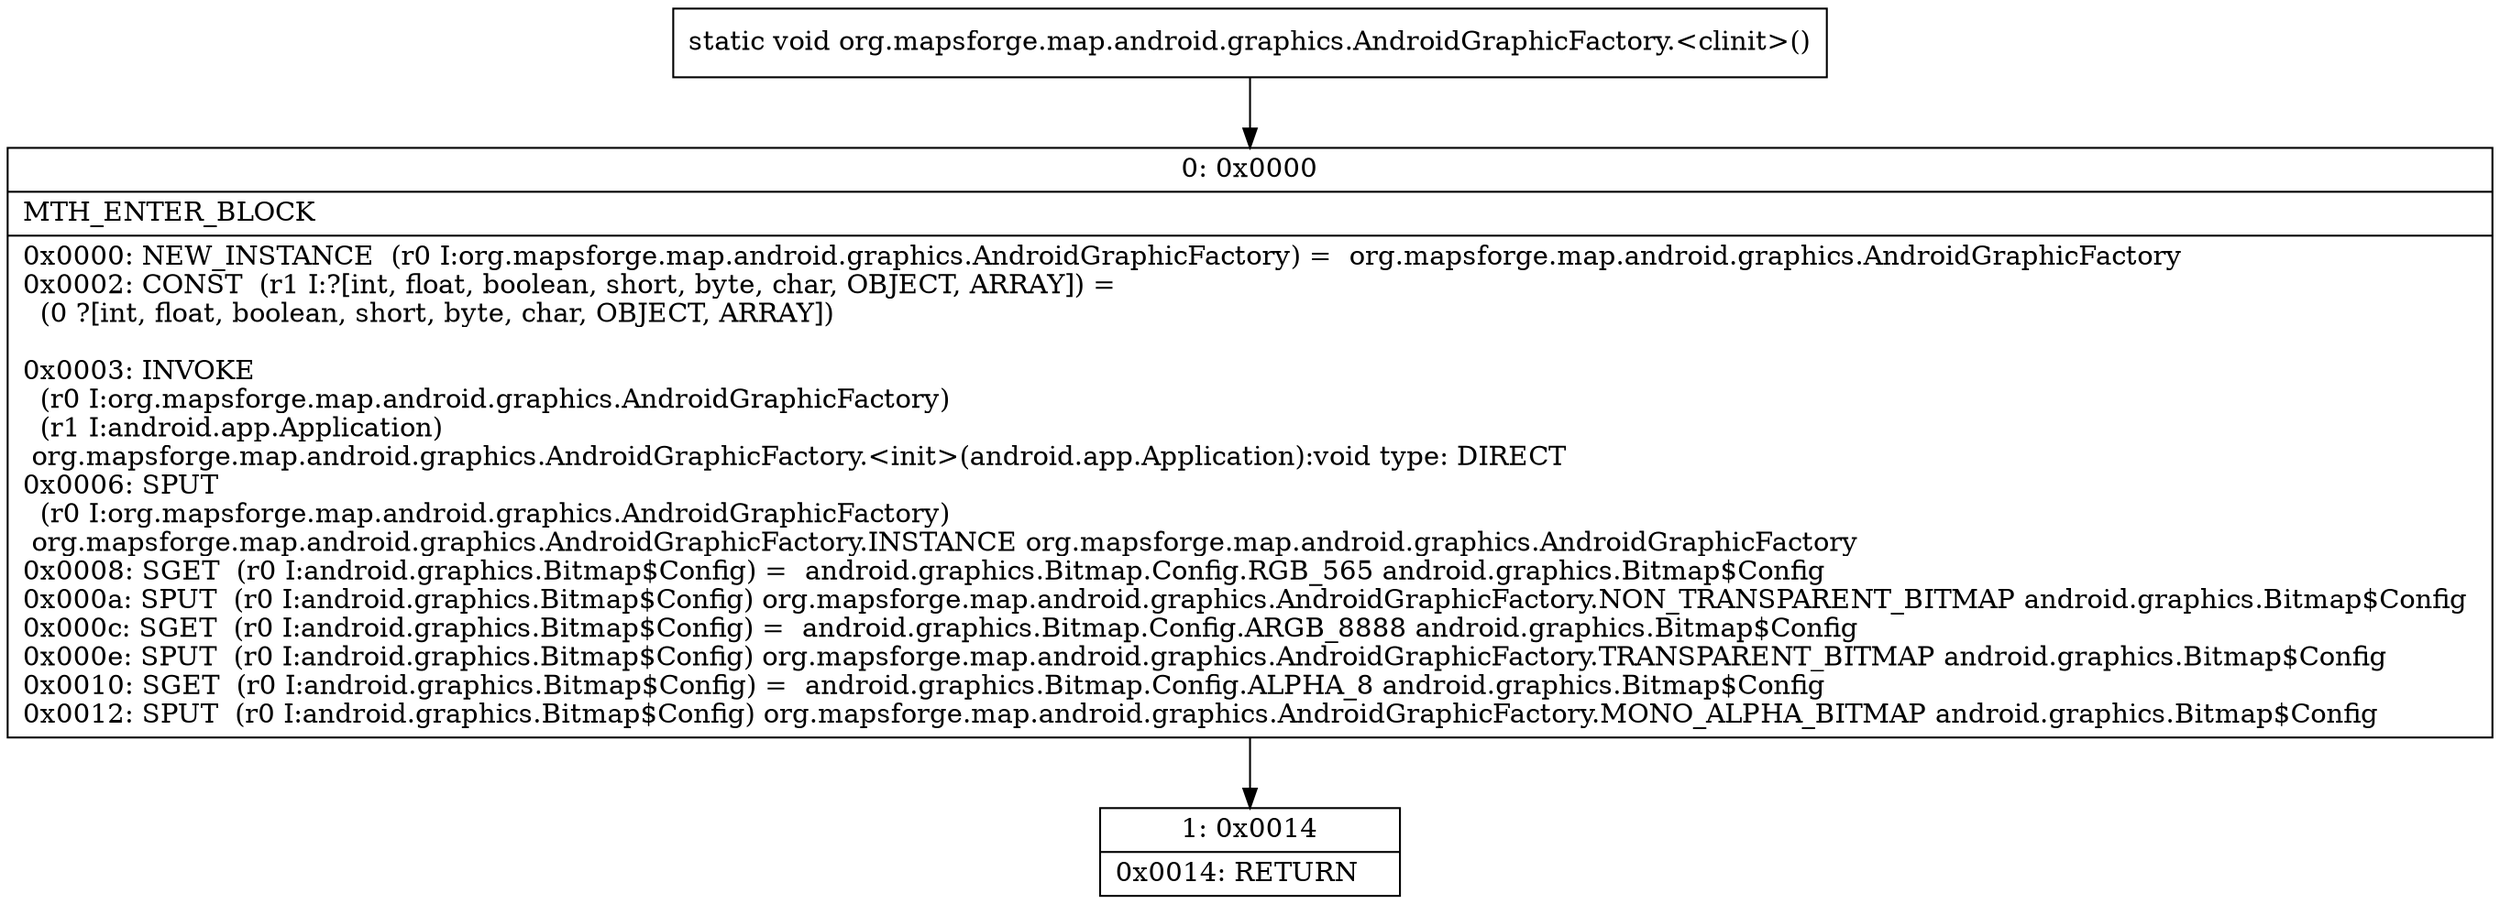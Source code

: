 digraph "CFG fororg.mapsforge.map.android.graphics.AndroidGraphicFactory.\<clinit\>()V" {
Node_0 [shape=record,label="{0\:\ 0x0000|MTH_ENTER_BLOCK\l|0x0000: NEW_INSTANCE  (r0 I:org.mapsforge.map.android.graphics.AndroidGraphicFactory) =  org.mapsforge.map.android.graphics.AndroidGraphicFactory \l0x0002: CONST  (r1 I:?[int, float, boolean, short, byte, char, OBJECT, ARRAY]) = \l  (0 ?[int, float, boolean, short, byte, char, OBJECT, ARRAY])\l \l0x0003: INVOKE  \l  (r0 I:org.mapsforge.map.android.graphics.AndroidGraphicFactory)\l  (r1 I:android.app.Application)\l org.mapsforge.map.android.graphics.AndroidGraphicFactory.\<init\>(android.app.Application):void type: DIRECT \l0x0006: SPUT  \l  (r0 I:org.mapsforge.map.android.graphics.AndroidGraphicFactory)\l org.mapsforge.map.android.graphics.AndroidGraphicFactory.INSTANCE org.mapsforge.map.android.graphics.AndroidGraphicFactory \l0x0008: SGET  (r0 I:android.graphics.Bitmap$Config) =  android.graphics.Bitmap.Config.RGB_565 android.graphics.Bitmap$Config \l0x000a: SPUT  (r0 I:android.graphics.Bitmap$Config) org.mapsforge.map.android.graphics.AndroidGraphicFactory.NON_TRANSPARENT_BITMAP android.graphics.Bitmap$Config \l0x000c: SGET  (r0 I:android.graphics.Bitmap$Config) =  android.graphics.Bitmap.Config.ARGB_8888 android.graphics.Bitmap$Config \l0x000e: SPUT  (r0 I:android.graphics.Bitmap$Config) org.mapsforge.map.android.graphics.AndroidGraphicFactory.TRANSPARENT_BITMAP android.graphics.Bitmap$Config \l0x0010: SGET  (r0 I:android.graphics.Bitmap$Config) =  android.graphics.Bitmap.Config.ALPHA_8 android.graphics.Bitmap$Config \l0x0012: SPUT  (r0 I:android.graphics.Bitmap$Config) org.mapsforge.map.android.graphics.AndroidGraphicFactory.MONO_ALPHA_BITMAP android.graphics.Bitmap$Config \l}"];
Node_1 [shape=record,label="{1\:\ 0x0014|0x0014: RETURN   \l}"];
MethodNode[shape=record,label="{static void org.mapsforge.map.android.graphics.AndroidGraphicFactory.\<clinit\>() }"];
MethodNode -> Node_0;
Node_0 -> Node_1;
}

